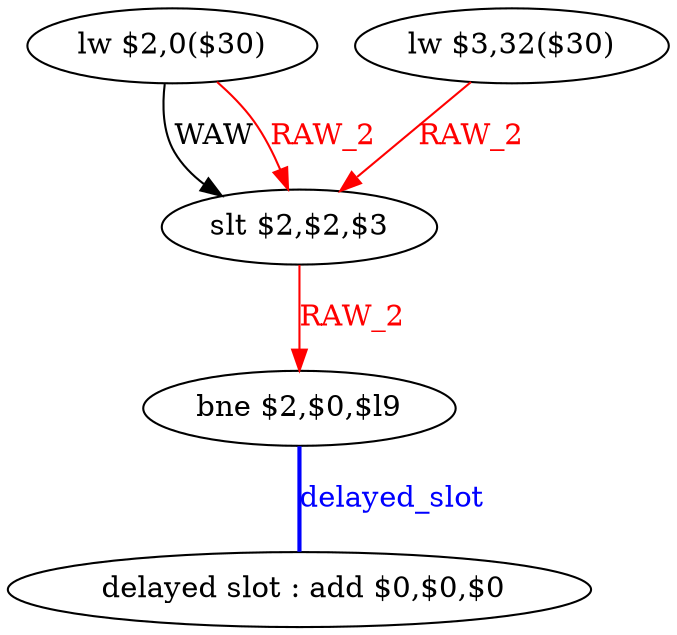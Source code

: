 digraph G1 {
node [shape = ellipse];
i4 [label = " delayed slot : add $0,$0,$0"] ;
i3 ->  i4 [style = bold, dir= none, fontcolor = blue, color = blue, label= "delayed_slot"];
i3 [label = "bne $2,$0,$l9"] ;
i0 [label = "lw $2,0($30)"] ;
i0 ->  i2 [label= "WAW"];
i0 ->  i2 [color = red, fontcolor = red, label= "RAW_2"];
i2 [label = "slt $2,$2,$3"] ;
i2 ->  i3 [color = red, fontcolor = red, label= "RAW_2"];
i1 [label = "lw $3,32($30)"] ;
i1 ->  i2 [color = red, fontcolor = red, label= "RAW_2"];
}
